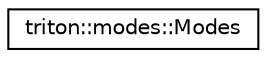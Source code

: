 digraph "Graphical Class Hierarchy"
{
  edge [fontname="Helvetica",fontsize="10",labelfontname="Helvetica",labelfontsize="10"];
  node [fontname="Helvetica",fontsize="10",shape=record];
  rankdir="LR";
  Node0 [label="triton::modes::Modes",height=0.2,width=0.4,color="black", fillcolor="white", style="filled",URL="$classtriton_1_1modes_1_1Modes.html",tooltip="The modes class. "];
}
